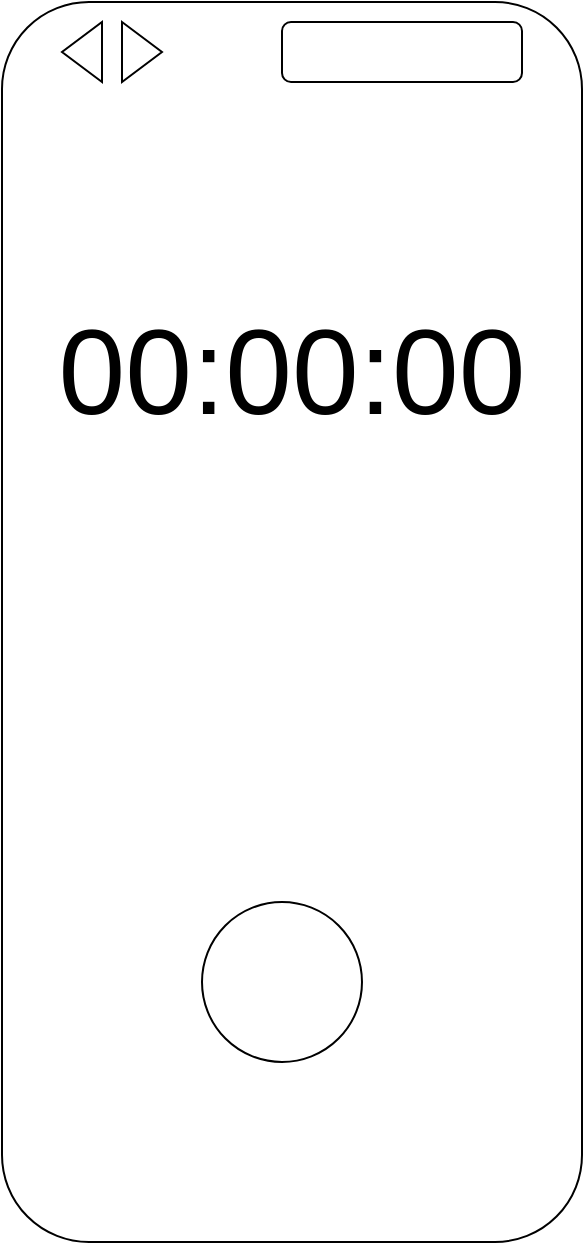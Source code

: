 <mxfile version="12.2.2" type="device" pages="1"><diagram id="YAT8UBUgfUo3r_uqSrEZ" name="Page-1"><mxGraphModel dx="932" dy="711" grid="1" gridSize="10" guides="1" tooltips="1" connect="1" arrows="1" fold="1" page="1" pageScale="1" pageWidth="1169" pageHeight="827" math="0" shadow="0"><root><mxCell id="0"/><mxCell id="1" parent="0"/><mxCell id="doysV53ejiA1W2ud2F_9-1" value="" style="rounded=1;whiteSpace=wrap;html=1;" vertex="1" parent="1"><mxGeometry x="120" y="20" width="290" height="620" as="geometry"/></mxCell><mxCell id="doysV53ejiA1W2ud2F_9-2" value="" style="ellipse;whiteSpace=wrap;html=1;aspect=fixed;" vertex="1" parent="1"><mxGeometry x="220" y="470" width="80" height="80" as="geometry"/></mxCell><mxCell id="doysV53ejiA1W2ud2F_9-3" value="&lt;font style=&quot;font-size: 60px&quot;&gt;00:00:00&lt;/font&gt;" style="text;html=1;strokeColor=none;fillColor=none;align=center;verticalAlign=middle;whiteSpace=wrap;rounded=0;" vertex="1" parent="1"><mxGeometry x="120" y="140" width="290" height="130" as="geometry"/></mxCell><mxCell id="doysV53ejiA1W2ud2F_9-15" value="" style="triangle;whiteSpace=wrap;html=1;" vertex="1" parent="1"><mxGeometry x="180" y="30" width="20" height="30" as="geometry"/></mxCell><mxCell id="doysV53ejiA1W2ud2F_9-16" value="" style="triangle;whiteSpace=wrap;html=1;rotation=180;" vertex="1" parent="1"><mxGeometry x="150" y="30" width="20" height="30" as="geometry"/></mxCell><mxCell id="doysV53ejiA1W2ud2F_9-17" value="" style="rounded=1;whiteSpace=wrap;html=1;" vertex="1" parent="1"><mxGeometry x="260" y="30" width="120" height="30" as="geometry"/></mxCell></root></mxGraphModel></diagram></mxfile>